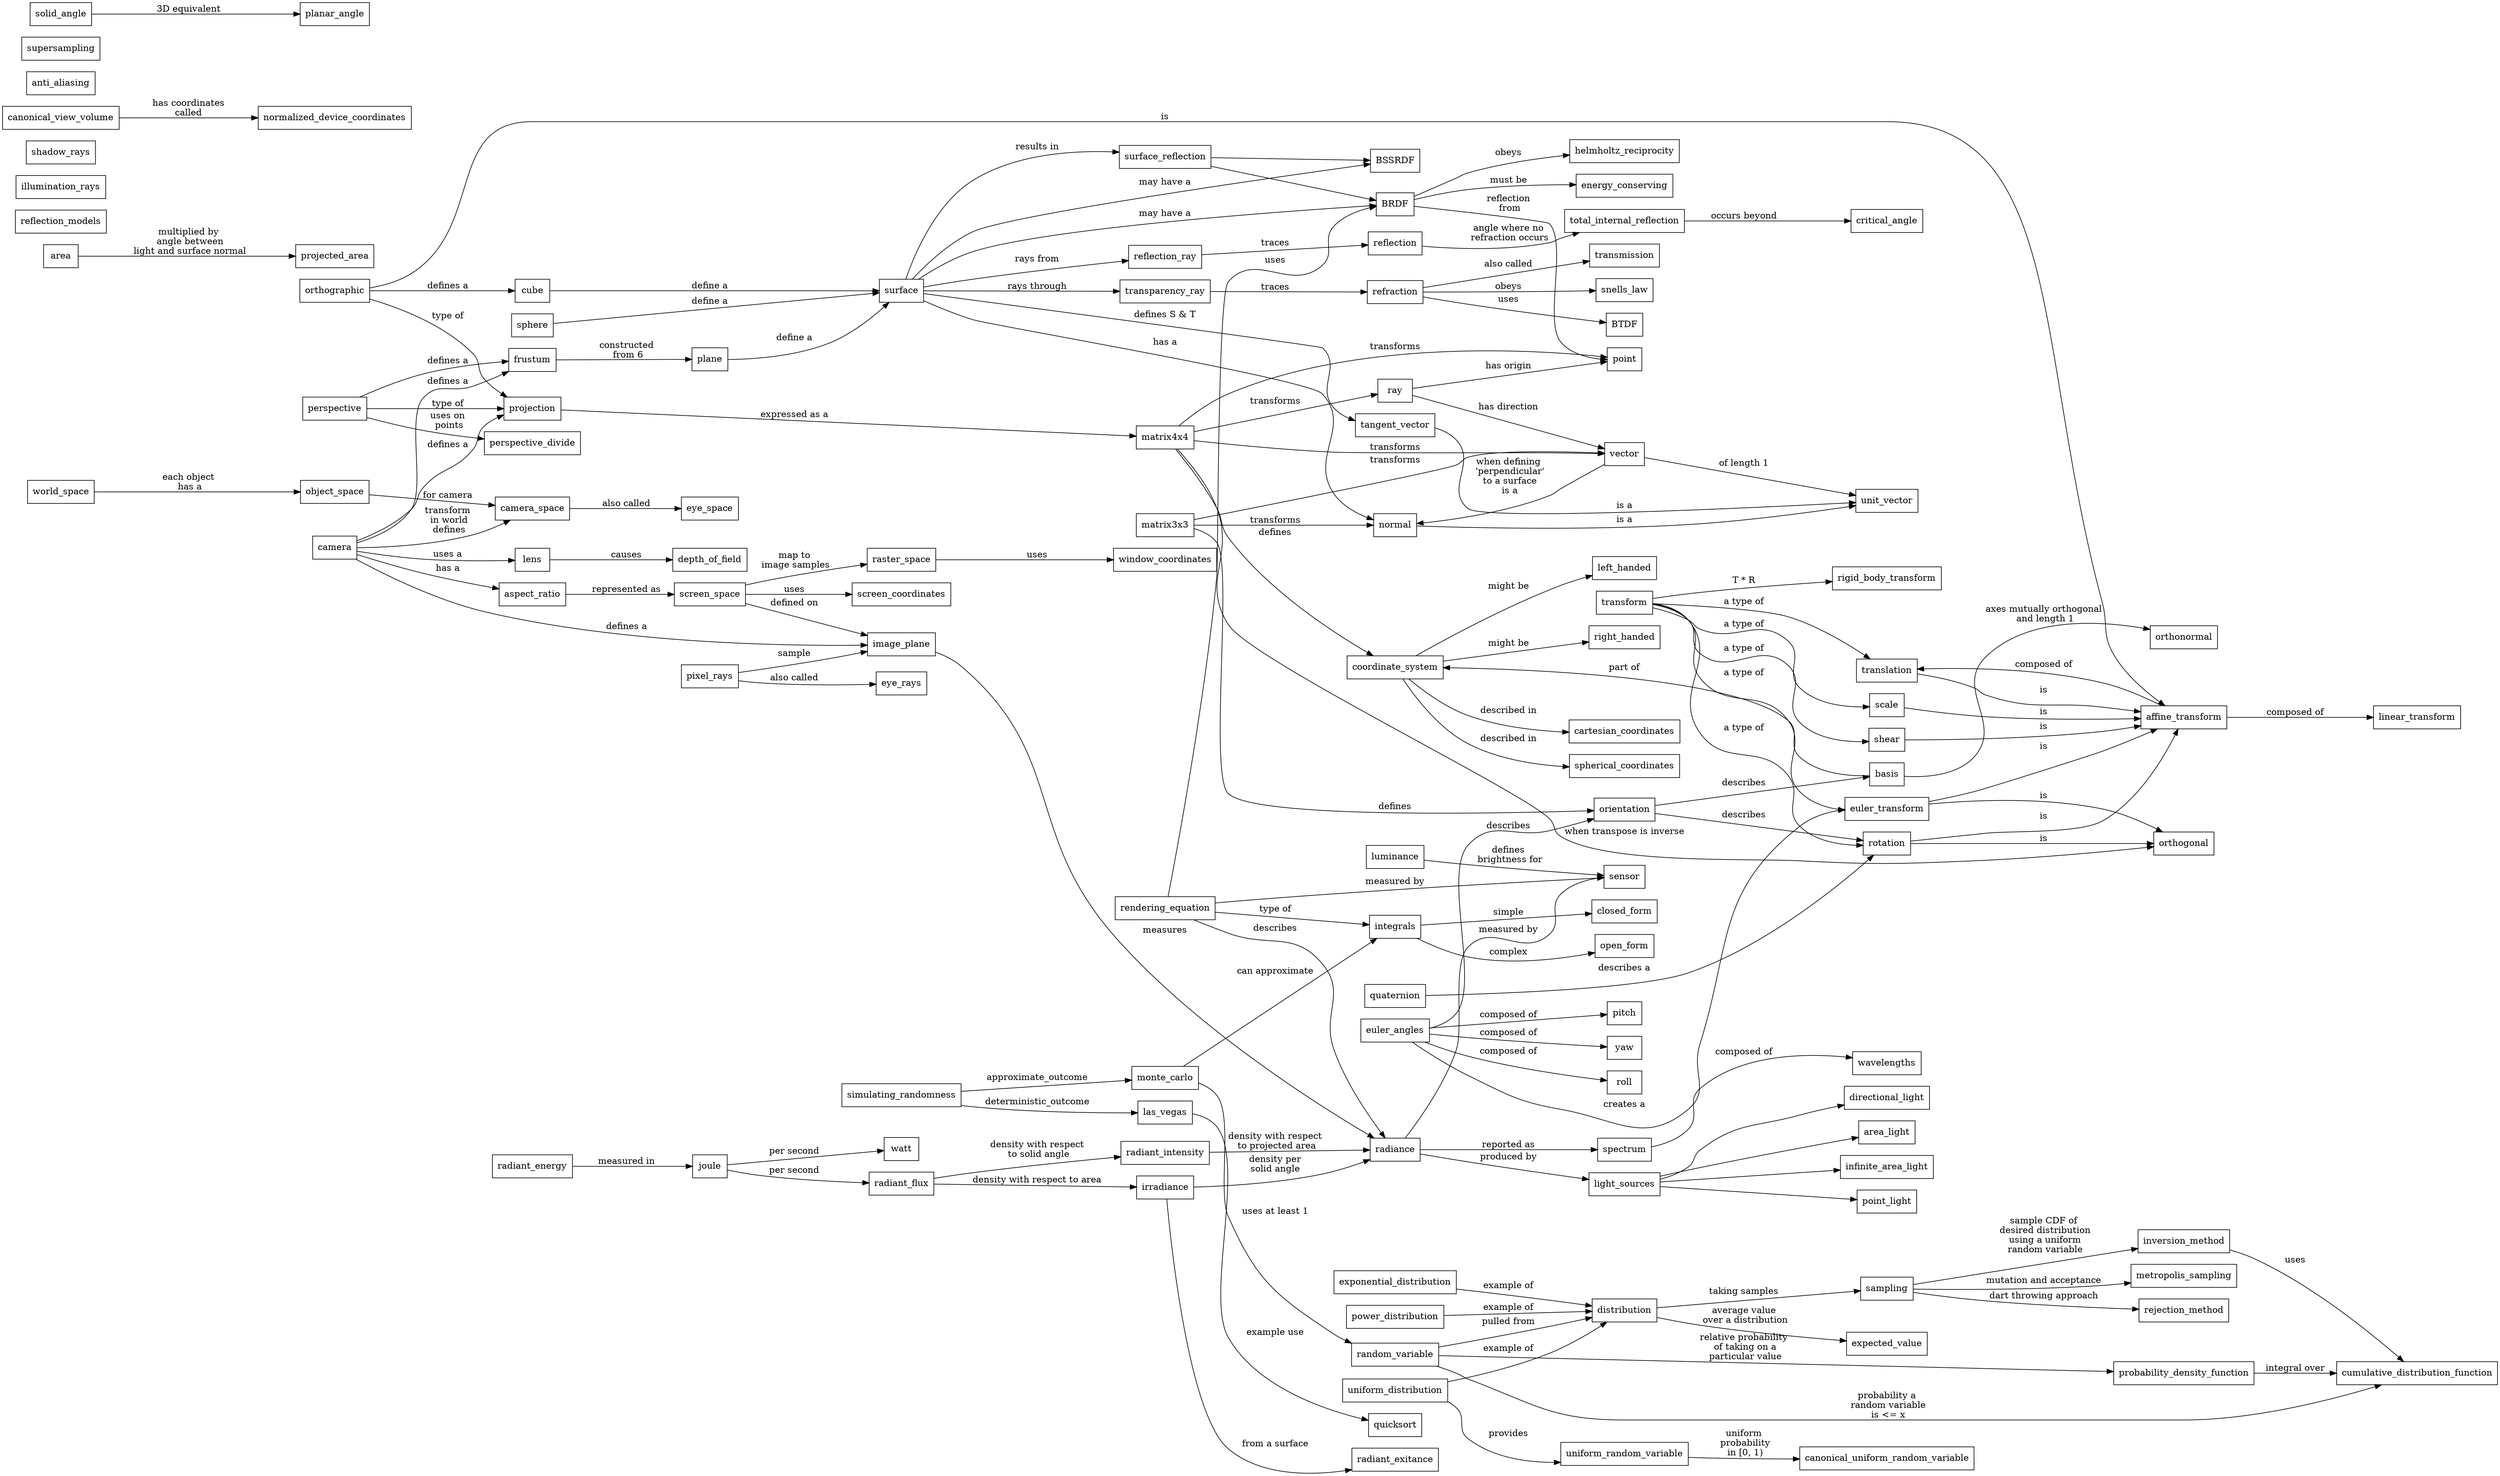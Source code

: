 digraph Graphics {
  node [shape=box];/*, style=filled];*/
  edge [arrowhead=normal, arrowtail=dot];
  rankdir=LR;

  /************************************/
  /*      Mathematical units          */
  /************************************/
    ray -> point [label="has origin"]
    ray -> vector [label="has direction"]
    vector -> normal [label="when defining\n 'perpendicular'\n to a surface\n is a"]

    normal -> unit_vector [label="is a"]
    vector -> unit_vector [label="of length 1"]

    matrix4x4 -> point [label="transforms"]
    matrix4x4 -> ray [label="transforms"]
    matrix4x4 -> vector [label="transforms"]
    matrix4x4 -> coordinate_system [label="defines"]

    matrix3x3 -> normal [label="transforms"]
    matrix3x3 -> vector [label="transforms"]
    matrix3x3 -> orientation [label="defines"];

    orientation -> rotation [label="describes"];
    orientation -> basis [label="describes"];

    basis -> coordinate_system [label="part of"];
    basis -> orthonormal [label="axes mutually orthogonal\n and length 1"];

    coordinate_system -> left_handed [label="might be"];
    coordinate_system -> right_handed [label="might be"];
    coordinate_system -> cartesian_coordinates [label="described in"]
    coordinate_system -> spherical_coordinates [label="described in"]

  /************************************/
  /*      Transformations             */
  /************************************/
    quaternion -> rotation [label="describes a"]
    euler_angles -> orientation [label="describes"]
    euler_angles -> {roll, pitch, yaw} [label="composed of"]
    euler_angles -> euler_transform [label="creates a"]

    transform -> rigid_body_transform [label="T * R"]
    transform -> {euler_transform, scale, shear, rotation, translation} [label="a type of"]

    affine_transform -> {linear_transform, translation} [label="composed of"]

    matrix4x4 -> orthogonal [label="when transpose is inverse"]
    euler_transform -> orthogonal [label="is"]
    rotation -> orthogonal [label="is"]

    orthographic -> affine_transform [label="is"]
    euler_transform -> affine_transform [label="is"]
    scale -> affine_transform [label="is"]
    translation -> affine_transform [label="is"]
    rotation -> affine_transform [label="is"]
    shear -> affine_transform [label="is"]

  /************************************/
  /*        Shapes                    */
  /************************************/

    {plane, sphere, cube} -> surface [label="define a"]
    frustum -> plane [label="constructed\n from 6"]

    surface -> normal [label="has a"]
    surface -> BRDF [label="may have a"]
    surface -> BSSRDF [label="may have a"]
    surface -> tangent_vector [label="defines S & T"]
    tangent_vector -> unit_vector [label="is a"]
    surface -> surface_reflection [label="results in"]

    surface -> reflection_ray [label="rays from"]
    surface -> transparency_ray [label="rays through"]
    transparency_ray -> refraction [label="traces"]

  /************************************/
  /*         Units for light          */
  /************************************/
    spectrum -> wavelengths [label="composed of"]

    area -> projected_area [label="multiplied by\n angle between\n light and surface normal"]

    radiant_energy -> joule [label="measured in"]
    joule -> radiant_flux [label="per second"]
    joule -> watt [label="per second"]
    radiant_flux -> irradiance [label="density with respect to area"]
    radiant_flux -> radiant_intensity [label="density with respect\n to solid angle"]
    
    radiant_intensity -> radiance [label="density with respect\n to projected area"]

    irradiance -> radiant_exitance [label="from a surface"]
    irradiance -> radiance [label="density per\nsolid angle"]

    luminance -> sensor [label="defines\n brightness for"]
    radiance -> sensor [label="measured by"]

    radiance -> spectrum [label="reported as"]

  /************************************/
  /*      Material representation     */
  /************************************/
    BRDF -> energy_conserving [label="must be"]
    BRDF -> point [label="reflection\n from"]
    BRDF -> helmholtz_reciprocity [label="obeys"]

    surface_reflection -> {BRDF, BSSRDF}

    refraction -> BTDF [label="uses"]
    refraction -> snells_law [label="obeys"]
    refraction -> transmission [label="also called"]

    reflection -> total_internal_reflection [label="angle where no\n refraction occurs"]
    total_internal_reflection -> critical_angle [label="occurs beyond"]

    light_sources -> {point_light, directional_light, area_light, infinite_area_light}
    reflection_models
    metropolis_sampling

  /************************************/
  /*      Ray Tracing                 */
  /************************************/
    pixel_rays -> image_plane [label="sample"]
    pixel_rays -> eye_rays [label="also called"]
    illumination_rays
    shadow_rays
    reflection_ray -> reflection [label="traces"]

  /************************************/
  /*         Camera                   */
  /************************************/

    projection -> matrix4x4 [label="expressed as a"]

    camera -> projection [label="defines a"]
    camera -> frustum [label="defines a"]
    camera -> aspect_ratio [label="has a"]
    camera -> image_plane [label="defines a"]

    camera -> lens [label="uses a"]
    lens -> depth_of_field [label="causes"]

    perspective -> projection [label="type of"]
    orthographic -> projection [label="type of"]
    perspective -> perspective_divide [label="uses on\n points"]

    orthographic -> cube [label="defines a"]
    perspective -> frustum [label="defines a"]

    image_plane -> radiance [label="measures"]

  /************************************/
  /*      Coordinate spaces           */
  /************************************/
    screen_space -> screen_coordinates [label="uses"]
    raster_space -> window_coordinates [label="uses"]

    world_space -> object_space [label="each object\n has a"]
    object_space -> camera_space [label="for camera"]
    camera -> camera_space [label="transform\n in world\n defines"]
    camera_space -> eye_space [label="also called"]
    screen_space -> image_plane [label="defined on"]
    screen_space -> raster_space [label="map to\n image samples"]

    aspect_ratio -> screen_space [label="represented as"]
  
  /************************************/
  /*      Integration                 */
  /************************************/
    simulating_randomness -> las_vegas [label="deterministic_outcome"]
    simulating_randomness -> monte_carlo [label="approximate_outcome"]
    {rank=same; las_vegas, monte_carlo}

    las_vegas -> quicksort [label="example use"]

    rendering_equation -> integrals [label="type of"]
    monte_carlo -> random_variable [label="uses at least 1"]
    monte_carlo -> integrals [label="can approximate"]
    integrals -> closed_form [label="simple"]
    integrals -> open_form [label="complex"]

    {rank=same; open_form, closed_form}

    rendering_equation -> BRDF [label="uses"]
    rendering_equation -> radiance [label="describes"]
    rendering_equation -> sensor [label="measured by"]

    random_variable -> distribution [label="pulled from"]
    random_variable -> probability_density_function [label="relative probability\n of taking on a\n particular value"]
    random_variable -> cumulative_distribution_function [label="probability a\n random variable\n is <= x"]

    probability_density_function -> cumulative_distribution_function [label="integral over"]

    uniform_random_variable -> canonical_uniform_random_variable [label="uniform\n probability\n in [0, 1)"]

    distribution -> expected_value [label="average value\n over a distribution"]
    {uniform_distribution, power_distribution, exponential_distribution} -> distribution [label="example of"]
    uniform_distribution -> uniform_random_variable [label="provides"]

    distribution -> sampling [label="taking samples"]
    sampling -> inversion_method [label="sample CDF of\n desired distribution\n using a uniform\n random variable"]
    inversion_method -> cumulative_distribution_function [label="uses"]
    sampling -> rejection_method [label="dart throwing approach"]
    sampling -> metropolis_sampling [label="mutation and acceptance"]

    {rank=same; uniform_distribution, power_distribution, exponential_distribution}


  /************************************/
  /*      Uncategorized               */
  /************************************/

  /************************************/
  /* Things which are graphviz keywords. */
  /************************************/
  /*
  width
  height
  */

    /* OpenGL range (-1, -1, -1) -> (1, 1, 1)
      DirectX Range (-1, -1, 0) -> (1, 1, 1)
      */
    canonical_view_volume
    canonical_view_volume -> normalized_device_coordinates [label="has coordinates\n called "]
    anti_aliasing
    supersampling

    /************************************/
    /*         Angles                   */
    /************************************/
    planar_angle
    solid_angle
    solid_angle -> planar_angle [label="3D equivalent"];


    subgraph cluster_math_types {
      style=invis;

      { rank=same; ray, normal, tangent_vector }
      { rank=same; point, vector };

      matrix3x3
      matrix4x4
    }

    subgraph cluster_transforms {
      style=invis;

      //orthographic 

      { rank=same; orthogonal, affine_transform }
      { rank=same; euler_transform, scale, translation, rotation, shear }

      { rank=same; cartesian_coordinates, spherical_coordinates}

      linear_transform
      orientation
      basis
    }

    subgraph cluster_orientations {
      style=invis;

      orientation
      basis
    }

    perspective_divide

    subgraph cluster_rotation_types {
      style=invis;

      { rank=same; quaternion, euler_angles, rotation }
    }

    subgraph cluster_shape_types {
      style=invis;

      plane
      sphere
      frustum
      cube
    }

    subgraph cluster_light_units {
      style=invis;

      joule
      watt
      radiant_energy
      radiant_flux
      radiant_intensity
      irradiance
      radiance
    }

    radiance -> light_sources [label="produced by"]

    area
    projected_area

    luminance
    sensor

    spectrum

    helmholtz_reciprocity

    { rank=same; BRDF, BSSRDF }

    subgraph cluster_sampling {
      style=invis;

      uniform_distribution
      exponential_distribution
      power_distribution
      distribution
      sampling
      rejection_method
      inversion_method
      metropolis_sampling
    }


    camera

    projection

    { rank=same; perspective, orthographic }
    aspect_ratio

    camera_space
    world_space
    object_space
    screen_space
    raster_space
}
